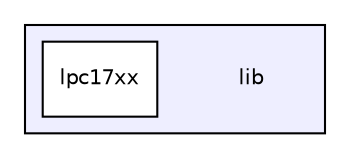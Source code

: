 digraph "/home/esdentem/projects/libopencm3/libopencm3-git/lib/" {
  compound=true
  node [ fontsize="10", fontname="Helvetica"];
  edge [ labelfontsize="10", labelfontname="Helvetica"];
  subgraph clusterdir_97aefd0d527b934f1d99a682da8fe6a9 {
    graph [ bgcolor="#eeeeff", pencolor="black", label="" URL="dir_97aefd0d527b934f1d99a682da8fe6a9.html"];
    dir_97aefd0d527b934f1d99a682da8fe6a9 [shape=plaintext label="lib"];
    dir_f9dfdb53076d236e85e20774ccbdc816 [shape=box label="lpc17xx" color="black" fillcolor="white" style="filled" URL="dir_f9dfdb53076d236e85e20774ccbdc816.html"];
  }
}
